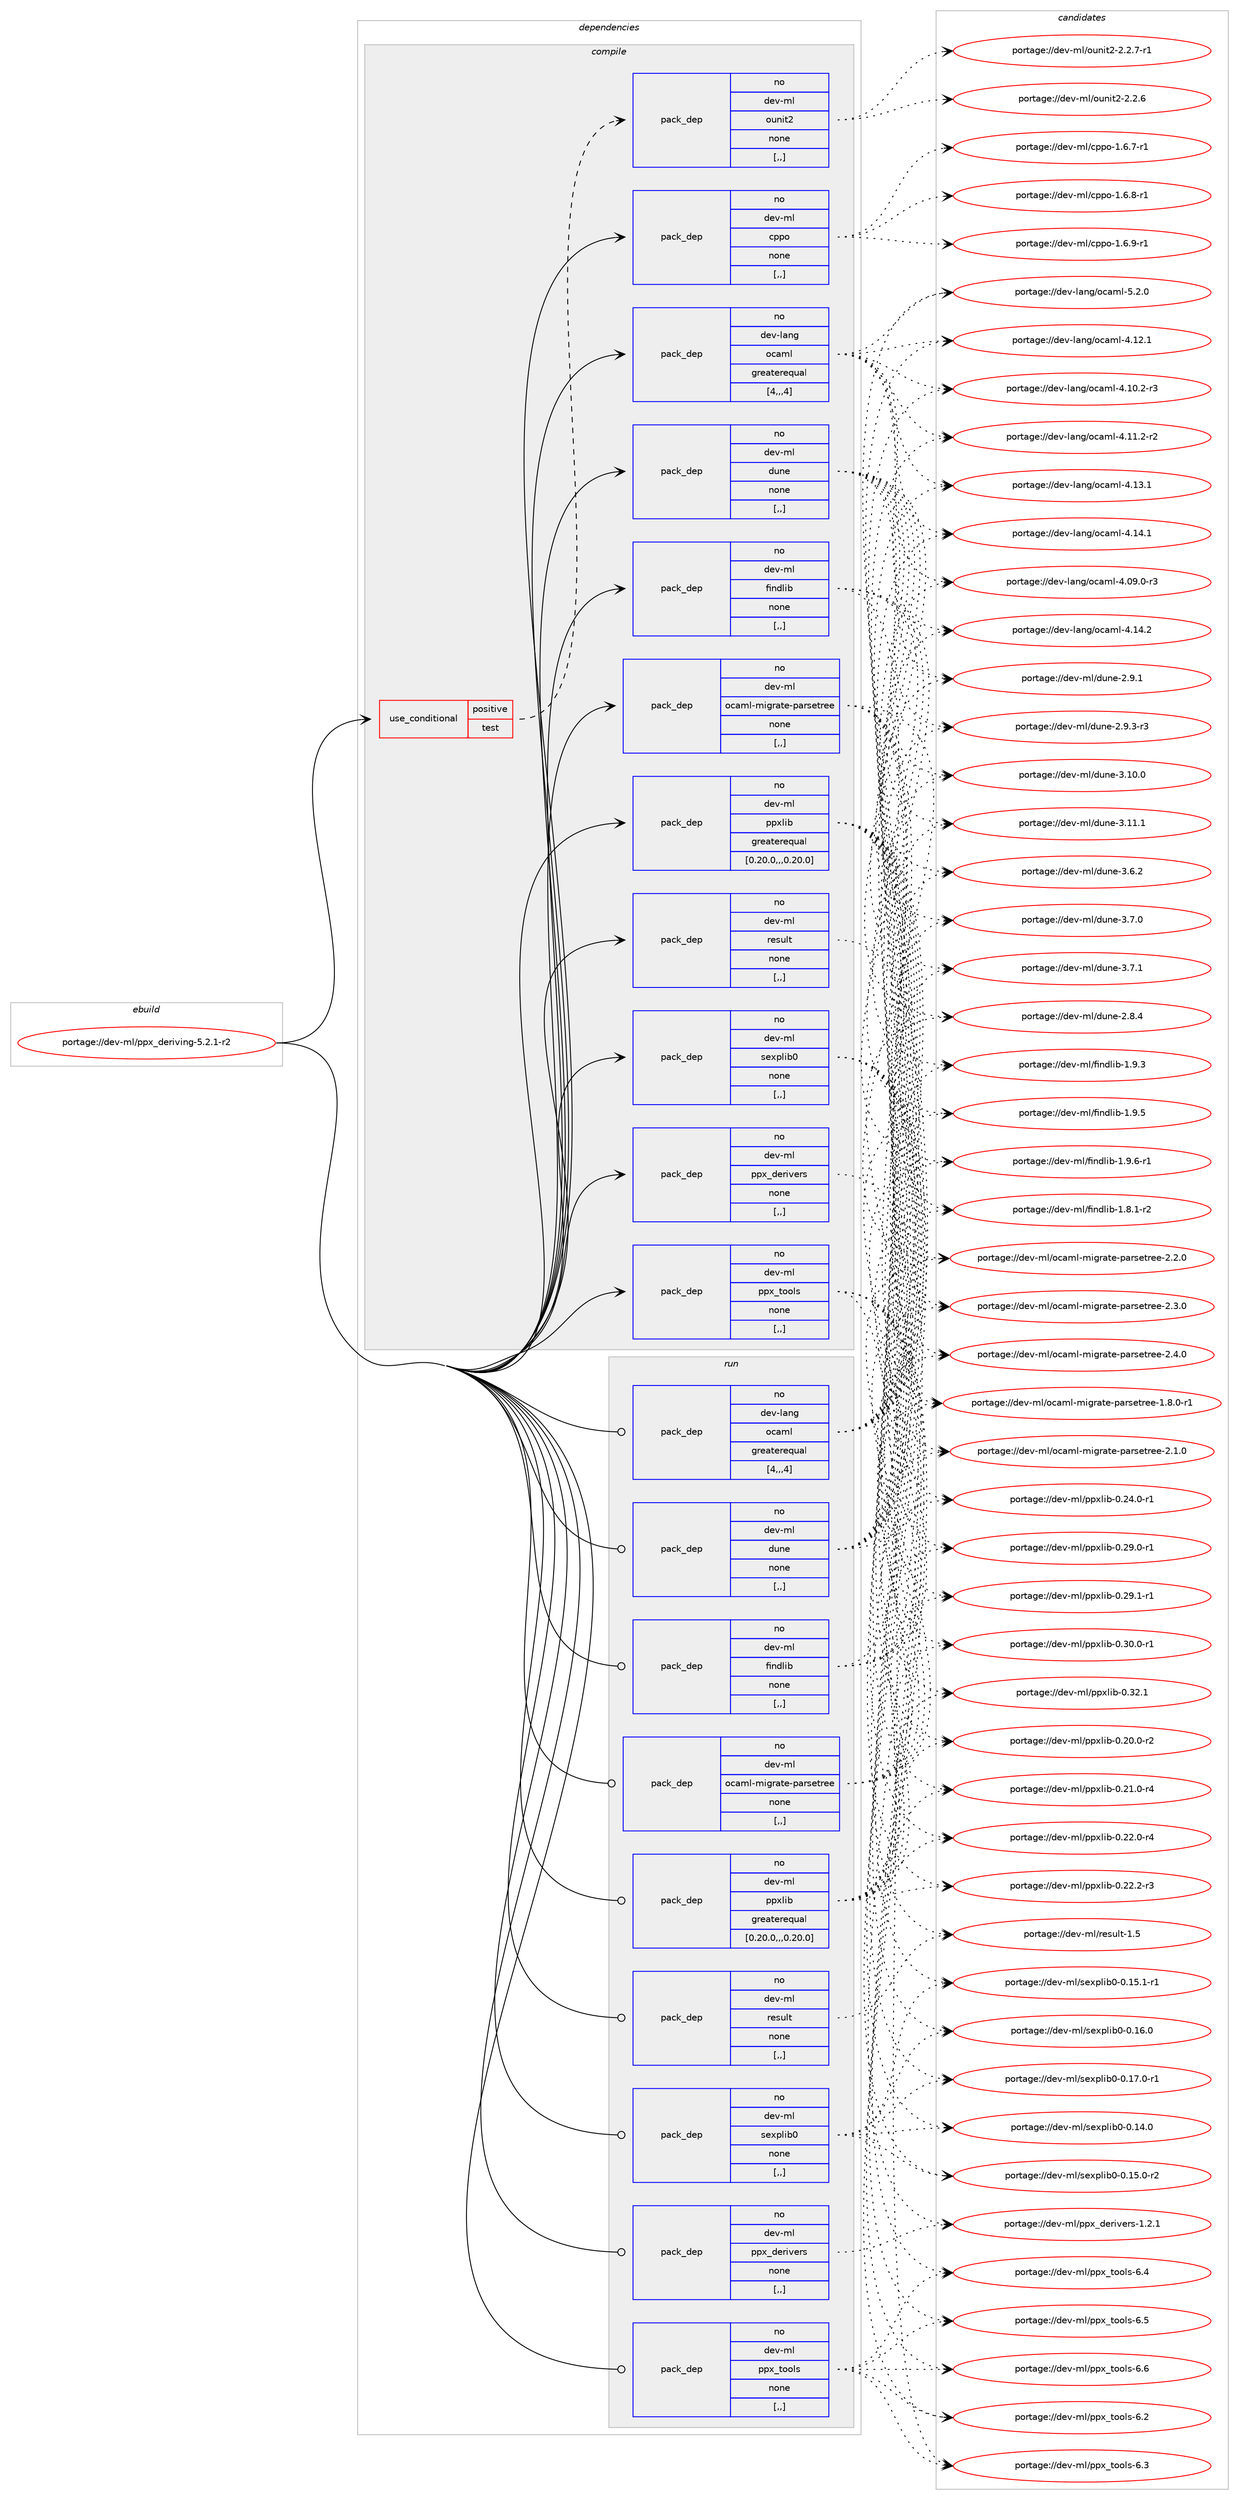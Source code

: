 digraph prolog {

# *************
# Graph options
# *************

newrank=true;
concentrate=true;
compound=true;
graph [rankdir=LR,fontname=Helvetica,fontsize=10,ranksep=1.5];#, ranksep=2.5, nodesep=0.2];
edge  [arrowhead=vee];
node  [fontname=Helvetica,fontsize=10];

# **********
# The ebuild
# **********

subgraph cluster_leftcol {
color=gray;
rank=same;
label=<<i>ebuild</i>>;
id [label="portage://dev-ml/ppx_deriving-5.2.1-r2", color=red, width=4, href="../dev-ml/ppx_deriving-5.2.1-r2.svg"];
}

# ****************
# The dependencies
# ****************

subgraph cluster_midcol {
color=gray;
label=<<i>dependencies</i>>;
subgraph cluster_compile {
fillcolor="#eeeeee";
style=filled;
label=<<i>compile</i>>;
subgraph cond28876 {
dependency119371 [label=<<TABLE BORDER="0" CELLBORDER="1" CELLSPACING="0" CELLPADDING="4"><TR><TD ROWSPAN="3" CELLPADDING="10">use_conditional</TD></TR><TR><TD>positive</TD></TR><TR><TD>test</TD></TR></TABLE>>, shape=none, color=red];
subgraph pack89329 {
dependency119372 [label=<<TABLE BORDER="0" CELLBORDER="1" CELLSPACING="0" CELLPADDING="4" WIDTH="220"><TR><TD ROWSPAN="6" CELLPADDING="30">pack_dep</TD></TR><TR><TD WIDTH="110">no</TD></TR><TR><TD>dev-ml</TD></TR><TR><TD>ounit2</TD></TR><TR><TD>none</TD></TR><TR><TD>[,,]</TD></TR></TABLE>>, shape=none, color=blue];
}
dependency119371:e -> dependency119372:w [weight=20,style="dashed",arrowhead="vee"];
}
id:e -> dependency119371:w [weight=20,style="solid",arrowhead="vee"];
subgraph pack89330 {
dependency119373 [label=<<TABLE BORDER="0" CELLBORDER="1" CELLSPACING="0" CELLPADDING="4" WIDTH="220"><TR><TD ROWSPAN="6" CELLPADDING="30">pack_dep</TD></TR><TR><TD WIDTH="110">no</TD></TR><TR><TD>dev-lang</TD></TR><TR><TD>ocaml</TD></TR><TR><TD>greaterequal</TD></TR><TR><TD>[4,,,4]</TD></TR></TABLE>>, shape=none, color=blue];
}
id:e -> dependency119373:w [weight=20,style="solid",arrowhead="vee"];
subgraph pack89331 {
dependency119374 [label=<<TABLE BORDER="0" CELLBORDER="1" CELLSPACING="0" CELLPADDING="4" WIDTH="220"><TR><TD ROWSPAN="6" CELLPADDING="30">pack_dep</TD></TR><TR><TD WIDTH="110">no</TD></TR><TR><TD>dev-ml</TD></TR><TR><TD>cppo</TD></TR><TR><TD>none</TD></TR><TR><TD>[,,]</TD></TR></TABLE>>, shape=none, color=blue];
}
id:e -> dependency119374:w [weight=20,style="solid",arrowhead="vee"];
subgraph pack89332 {
dependency119375 [label=<<TABLE BORDER="0" CELLBORDER="1" CELLSPACING="0" CELLPADDING="4" WIDTH="220"><TR><TD ROWSPAN="6" CELLPADDING="30">pack_dep</TD></TR><TR><TD WIDTH="110">no</TD></TR><TR><TD>dev-ml</TD></TR><TR><TD>dune</TD></TR><TR><TD>none</TD></TR><TR><TD>[,,]</TD></TR></TABLE>>, shape=none, color=blue];
}
id:e -> dependency119375:w [weight=20,style="solid",arrowhead="vee"];
subgraph pack89333 {
dependency119376 [label=<<TABLE BORDER="0" CELLBORDER="1" CELLSPACING="0" CELLPADDING="4" WIDTH="220"><TR><TD ROWSPAN="6" CELLPADDING="30">pack_dep</TD></TR><TR><TD WIDTH="110">no</TD></TR><TR><TD>dev-ml</TD></TR><TR><TD>findlib</TD></TR><TR><TD>none</TD></TR><TR><TD>[,,]</TD></TR></TABLE>>, shape=none, color=blue];
}
id:e -> dependency119376:w [weight=20,style="solid",arrowhead="vee"];
subgraph pack89334 {
dependency119377 [label=<<TABLE BORDER="0" CELLBORDER="1" CELLSPACING="0" CELLPADDING="4" WIDTH="220"><TR><TD ROWSPAN="6" CELLPADDING="30">pack_dep</TD></TR><TR><TD WIDTH="110">no</TD></TR><TR><TD>dev-ml</TD></TR><TR><TD>ocaml-migrate-parsetree</TD></TR><TR><TD>none</TD></TR><TR><TD>[,,]</TD></TR></TABLE>>, shape=none, color=blue];
}
id:e -> dependency119377:w [weight=20,style="solid",arrowhead="vee"];
subgraph pack89335 {
dependency119378 [label=<<TABLE BORDER="0" CELLBORDER="1" CELLSPACING="0" CELLPADDING="4" WIDTH="220"><TR><TD ROWSPAN="6" CELLPADDING="30">pack_dep</TD></TR><TR><TD WIDTH="110">no</TD></TR><TR><TD>dev-ml</TD></TR><TR><TD>ppx_derivers</TD></TR><TR><TD>none</TD></TR><TR><TD>[,,]</TD></TR></TABLE>>, shape=none, color=blue];
}
id:e -> dependency119378:w [weight=20,style="solid",arrowhead="vee"];
subgraph pack89336 {
dependency119379 [label=<<TABLE BORDER="0" CELLBORDER="1" CELLSPACING="0" CELLPADDING="4" WIDTH="220"><TR><TD ROWSPAN="6" CELLPADDING="30">pack_dep</TD></TR><TR><TD WIDTH="110">no</TD></TR><TR><TD>dev-ml</TD></TR><TR><TD>ppx_tools</TD></TR><TR><TD>none</TD></TR><TR><TD>[,,]</TD></TR></TABLE>>, shape=none, color=blue];
}
id:e -> dependency119379:w [weight=20,style="solid",arrowhead="vee"];
subgraph pack89337 {
dependency119380 [label=<<TABLE BORDER="0" CELLBORDER="1" CELLSPACING="0" CELLPADDING="4" WIDTH="220"><TR><TD ROWSPAN="6" CELLPADDING="30">pack_dep</TD></TR><TR><TD WIDTH="110">no</TD></TR><TR><TD>dev-ml</TD></TR><TR><TD>ppxlib</TD></TR><TR><TD>greaterequal</TD></TR><TR><TD>[0.20.0,,,0.20.0]</TD></TR></TABLE>>, shape=none, color=blue];
}
id:e -> dependency119380:w [weight=20,style="solid",arrowhead="vee"];
subgraph pack89338 {
dependency119381 [label=<<TABLE BORDER="0" CELLBORDER="1" CELLSPACING="0" CELLPADDING="4" WIDTH="220"><TR><TD ROWSPAN="6" CELLPADDING="30">pack_dep</TD></TR><TR><TD WIDTH="110">no</TD></TR><TR><TD>dev-ml</TD></TR><TR><TD>result</TD></TR><TR><TD>none</TD></TR><TR><TD>[,,]</TD></TR></TABLE>>, shape=none, color=blue];
}
id:e -> dependency119381:w [weight=20,style="solid",arrowhead="vee"];
subgraph pack89339 {
dependency119382 [label=<<TABLE BORDER="0" CELLBORDER="1" CELLSPACING="0" CELLPADDING="4" WIDTH="220"><TR><TD ROWSPAN="6" CELLPADDING="30">pack_dep</TD></TR><TR><TD WIDTH="110">no</TD></TR><TR><TD>dev-ml</TD></TR><TR><TD>sexplib0</TD></TR><TR><TD>none</TD></TR><TR><TD>[,,]</TD></TR></TABLE>>, shape=none, color=blue];
}
id:e -> dependency119382:w [weight=20,style="solid",arrowhead="vee"];
}
subgraph cluster_compileandrun {
fillcolor="#eeeeee";
style=filled;
label=<<i>compile and run</i>>;
}
subgraph cluster_run {
fillcolor="#eeeeee";
style=filled;
label=<<i>run</i>>;
subgraph pack89340 {
dependency119383 [label=<<TABLE BORDER="0" CELLBORDER="1" CELLSPACING="0" CELLPADDING="4" WIDTH="220"><TR><TD ROWSPAN="6" CELLPADDING="30">pack_dep</TD></TR><TR><TD WIDTH="110">no</TD></TR><TR><TD>dev-lang</TD></TR><TR><TD>ocaml</TD></TR><TR><TD>greaterequal</TD></TR><TR><TD>[4,,,4]</TD></TR></TABLE>>, shape=none, color=blue];
}
id:e -> dependency119383:w [weight=20,style="solid",arrowhead="odot"];
subgraph pack89341 {
dependency119384 [label=<<TABLE BORDER="0" CELLBORDER="1" CELLSPACING="0" CELLPADDING="4" WIDTH="220"><TR><TD ROWSPAN="6" CELLPADDING="30">pack_dep</TD></TR><TR><TD WIDTH="110">no</TD></TR><TR><TD>dev-ml</TD></TR><TR><TD>dune</TD></TR><TR><TD>none</TD></TR><TR><TD>[,,]</TD></TR></TABLE>>, shape=none, color=blue];
}
id:e -> dependency119384:w [weight=20,style="solid",arrowhead="odot"];
subgraph pack89342 {
dependency119385 [label=<<TABLE BORDER="0" CELLBORDER="1" CELLSPACING="0" CELLPADDING="4" WIDTH="220"><TR><TD ROWSPAN="6" CELLPADDING="30">pack_dep</TD></TR><TR><TD WIDTH="110">no</TD></TR><TR><TD>dev-ml</TD></TR><TR><TD>findlib</TD></TR><TR><TD>none</TD></TR><TR><TD>[,,]</TD></TR></TABLE>>, shape=none, color=blue];
}
id:e -> dependency119385:w [weight=20,style="solid",arrowhead="odot"];
subgraph pack89343 {
dependency119386 [label=<<TABLE BORDER="0" CELLBORDER="1" CELLSPACING="0" CELLPADDING="4" WIDTH="220"><TR><TD ROWSPAN="6" CELLPADDING="30">pack_dep</TD></TR><TR><TD WIDTH="110">no</TD></TR><TR><TD>dev-ml</TD></TR><TR><TD>ocaml-migrate-parsetree</TD></TR><TR><TD>none</TD></TR><TR><TD>[,,]</TD></TR></TABLE>>, shape=none, color=blue];
}
id:e -> dependency119386:w [weight=20,style="solid",arrowhead="odot"];
subgraph pack89344 {
dependency119387 [label=<<TABLE BORDER="0" CELLBORDER="1" CELLSPACING="0" CELLPADDING="4" WIDTH="220"><TR><TD ROWSPAN="6" CELLPADDING="30">pack_dep</TD></TR><TR><TD WIDTH="110">no</TD></TR><TR><TD>dev-ml</TD></TR><TR><TD>ppx_derivers</TD></TR><TR><TD>none</TD></TR><TR><TD>[,,]</TD></TR></TABLE>>, shape=none, color=blue];
}
id:e -> dependency119387:w [weight=20,style="solid",arrowhead="odot"];
subgraph pack89345 {
dependency119388 [label=<<TABLE BORDER="0" CELLBORDER="1" CELLSPACING="0" CELLPADDING="4" WIDTH="220"><TR><TD ROWSPAN="6" CELLPADDING="30">pack_dep</TD></TR><TR><TD WIDTH="110">no</TD></TR><TR><TD>dev-ml</TD></TR><TR><TD>ppx_tools</TD></TR><TR><TD>none</TD></TR><TR><TD>[,,]</TD></TR></TABLE>>, shape=none, color=blue];
}
id:e -> dependency119388:w [weight=20,style="solid",arrowhead="odot"];
subgraph pack89346 {
dependency119389 [label=<<TABLE BORDER="0" CELLBORDER="1" CELLSPACING="0" CELLPADDING="4" WIDTH="220"><TR><TD ROWSPAN="6" CELLPADDING="30">pack_dep</TD></TR><TR><TD WIDTH="110">no</TD></TR><TR><TD>dev-ml</TD></TR><TR><TD>ppxlib</TD></TR><TR><TD>greaterequal</TD></TR><TR><TD>[0.20.0,,,0.20.0]</TD></TR></TABLE>>, shape=none, color=blue];
}
id:e -> dependency119389:w [weight=20,style="solid",arrowhead="odot"];
subgraph pack89347 {
dependency119390 [label=<<TABLE BORDER="0" CELLBORDER="1" CELLSPACING="0" CELLPADDING="4" WIDTH="220"><TR><TD ROWSPAN="6" CELLPADDING="30">pack_dep</TD></TR><TR><TD WIDTH="110">no</TD></TR><TR><TD>dev-ml</TD></TR><TR><TD>result</TD></TR><TR><TD>none</TD></TR><TR><TD>[,,]</TD></TR></TABLE>>, shape=none, color=blue];
}
id:e -> dependency119390:w [weight=20,style="solid",arrowhead="odot"];
subgraph pack89348 {
dependency119391 [label=<<TABLE BORDER="0" CELLBORDER="1" CELLSPACING="0" CELLPADDING="4" WIDTH="220"><TR><TD ROWSPAN="6" CELLPADDING="30">pack_dep</TD></TR><TR><TD WIDTH="110">no</TD></TR><TR><TD>dev-ml</TD></TR><TR><TD>sexplib0</TD></TR><TR><TD>none</TD></TR><TR><TD>[,,]</TD></TR></TABLE>>, shape=none, color=blue];
}
id:e -> dependency119391:w [weight=20,style="solid",arrowhead="odot"];
}
}

# **************
# The candidates
# **************

subgraph cluster_choices {
rank=same;
color=gray;
label=<<i>candidates</i>>;

subgraph choice89329 {
color=black;
nodesep=1;
choice100101118451091084711111711010511650455046504654 [label="portage://dev-ml/ounit2-2.2.6", color=red, width=4,href="../dev-ml/ounit2-2.2.6.svg"];
choice1001011184510910847111117110105116504550465046554511449 [label="portage://dev-ml/ounit2-2.2.7-r1", color=red, width=4,href="../dev-ml/ounit2-2.2.7-r1.svg"];
dependency119372:e -> choice100101118451091084711111711010511650455046504654:w [style=dotted,weight="100"];
dependency119372:e -> choice1001011184510910847111117110105116504550465046554511449:w [style=dotted,weight="100"];
}
subgraph choice89330 {
color=black;
nodesep=1;
choice1001011184510897110103471119997109108455246485746484511451 [label="portage://dev-lang/ocaml-4.09.0-r3", color=red, width=4,href="../dev-lang/ocaml-4.09.0-r3.svg"];
choice1001011184510897110103471119997109108455246494846504511451 [label="portage://dev-lang/ocaml-4.10.2-r3", color=red, width=4,href="../dev-lang/ocaml-4.10.2-r3.svg"];
choice1001011184510897110103471119997109108455246494946504511450 [label="portage://dev-lang/ocaml-4.11.2-r2", color=red, width=4,href="../dev-lang/ocaml-4.11.2-r2.svg"];
choice100101118451089711010347111999710910845524649504649 [label="portage://dev-lang/ocaml-4.12.1", color=red, width=4,href="../dev-lang/ocaml-4.12.1.svg"];
choice100101118451089711010347111999710910845524649514649 [label="portage://dev-lang/ocaml-4.13.1", color=red, width=4,href="../dev-lang/ocaml-4.13.1.svg"];
choice100101118451089711010347111999710910845524649524649 [label="portage://dev-lang/ocaml-4.14.1", color=red, width=4,href="../dev-lang/ocaml-4.14.1.svg"];
choice100101118451089711010347111999710910845524649524650 [label="portage://dev-lang/ocaml-4.14.2", color=red, width=4,href="../dev-lang/ocaml-4.14.2.svg"];
choice1001011184510897110103471119997109108455346504648 [label="portage://dev-lang/ocaml-5.2.0", color=red, width=4,href="../dev-lang/ocaml-5.2.0.svg"];
dependency119373:e -> choice1001011184510897110103471119997109108455246485746484511451:w [style=dotted,weight="100"];
dependency119373:e -> choice1001011184510897110103471119997109108455246494846504511451:w [style=dotted,weight="100"];
dependency119373:e -> choice1001011184510897110103471119997109108455246494946504511450:w [style=dotted,weight="100"];
dependency119373:e -> choice100101118451089711010347111999710910845524649504649:w [style=dotted,weight="100"];
dependency119373:e -> choice100101118451089711010347111999710910845524649514649:w [style=dotted,weight="100"];
dependency119373:e -> choice100101118451089711010347111999710910845524649524649:w [style=dotted,weight="100"];
dependency119373:e -> choice100101118451089711010347111999710910845524649524650:w [style=dotted,weight="100"];
dependency119373:e -> choice1001011184510897110103471119997109108455346504648:w [style=dotted,weight="100"];
}
subgraph choice89331 {
color=black;
nodesep=1;
choice1001011184510910847991121121114549465446554511449 [label="portage://dev-ml/cppo-1.6.7-r1", color=red, width=4,href="../dev-ml/cppo-1.6.7-r1.svg"];
choice1001011184510910847991121121114549465446564511449 [label="portage://dev-ml/cppo-1.6.8-r1", color=red, width=4,href="../dev-ml/cppo-1.6.8-r1.svg"];
choice1001011184510910847991121121114549465446574511449 [label="portage://dev-ml/cppo-1.6.9-r1", color=red, width=4,href="../dev-ml/cppo-1.6.9-r1.svg"];
dependency119374:e -> choice1001011184510910847991121121114549465446554511449:w [style=dotted,weight="100"];
dependency119374:e -> choice1001011184510910847991121121114549465446564511449:w [style=dotted,weight="100"];
dependency119374:e -> choice1001011184510910847991121121114549465446574511449:w [style=dotted,weight="100"];
}
subgraph choice89332 {
color=black;
nodesep=1;
choice1001011184510910847100117110101455046564652 [label="portage://dev-ml/dune-2.8.4", color=red, width=4,href="../dev-ml/dune-2.8.4.svg"];
choice1001011184510910847100117110101455046574649 [label="portage://dev-ml/dune-2.9.1", color=red, width=4,href="../dev-ml/dune-2.9.1.svg"];
choice10010111845109108471001171101014550465746514511451 [label="portage://dev-ml/dune-2.9.3-r3", color=red, width=4,href="../dev-ml/dune-2.9.3-r3.svg"];
choice100101118451091084710011711010145514649484648 [label="portage://dev-ml/dune-3.10.0", color=red, width=4,href="../dev-ml/dune-3.10.0.svg"];
choice100101118451091084710011711010145514649494649 [label="portage://dev-ml/dune-3.11.1", color=red, width=4,href="../dev-ml/dune-3.11.1.svg"];
choice1001011184510910847100117110101455146544650 [label="portage://dev-ml/dune-3.6.2", color=red, width=4,href="../dev-ml/dune-3.6.2.svg"];
choice1001011184510910847100117110101455146554648 [label="portage://dev-ml/dune-3.7.0", color=red, width=4,href="../dev-ml/dune-3.7.0.svg"];
choice1001011184510910847100117110101455146554649 [label="portage://dev-ml/dune-3.7.1", color=red, width=4,href="../dev-ml/dune-3.7.1.svg"];
dependency119375:e -> choice1001011184510910847100117110101455046564652:w [style=dotted,weight="100"];
dependency119375:e -> choice1001011184510910847100117110101455046574649:w [style=dotted,weight="100"];
dependency119375:e -> choice10010111845109108471001171101014550465746514511451:w [style=dotted,weight="100"];
dependency119375:e -> choice100101118451091084710011711010145514649484648:w [style=dotted,weight="100"];
dependency119375:e -> choice100101118451091084710011711010145514649494649:w [style=dotted,weight="100"];
dependency119375:e -> choice1001011184510910847100117110101455146544650:w [style=dotted,weight="100"];
dependency119375:e -> choice1001011184510910847100117110101455146554648:w [style=dotted,weight="100"];
dependency119375:e -> choice1001011184510910847100117110101455146554649:w [style=dotted,weight="100"];
}
subgraph choice89333 {
color=black;
nodesep=1;
choice1001011184510910847102105110100108105984549465646494511450 [label="portage://dev-ml/findlib-1.8.1-r2", color=red, width=4,href="../dev-ml/findlib-1.8.1-r2.svg"];
choice100101118451091084710210511010010810598454946574651 [label="portage://dev-ml/findlib-1.9.3", color=red, width=4,href="../dev-ml/findlib-1.9.3.svg"];
choice100101118451091084710210511010010810598454946574653 [label="portage://dev-ml/findlib-1.9.5", color=red, width=4,href="../dev-ml/findlib-1.9.5.svg"];
choice1001011184510910847102105110100108105984549465746544511449 [label="portage://dev-ml/findlib-1.9.6-r1", color=red, width=4,href="../dev-ml/findlib-1.9.6-r1.svg"];
dependency119376:e -> choice1001011184510910847102105110100108105984549465646494511450:w [style=dotted,weight="100"];
dependency119376:e -> choice100101118451091084710210511010010810598454946574651:w [style=dotted,weight="100"];
dependency119376:e -> choice100101118451091084710210511010010810598454946574653:w [style=dotted,weight="100"];
dependency119376:e -> choice1001011184510910847102105110100108105984549465746544511449:w [style=dotted,weight="100"];
}
subgraph choice89334 {
color=black;
nodesep=1;
choice10010111845109108471119997109108451091051031149711610145112971141151011161141011014549465646484511449 [label="portage://dev-ml/ocaml-migrate-parsetree-1.8.0-r1", color=red, width=4,href="../dev-ml/ocaml-migrate-parsetree-1.8.0-r1.svg"];
choice1001011184510910847111999710910845109105103114971161014511297114115101116114101101455046494648 [label="portage://dev-ml/ocaml-migrate-parsetree-2.1.0", color=red, width=4,href="../dev-ml/ocaml-migrate-parsetree-2.1.0.svg"];
choice1001011184510910847111999710910845109105103114971161014511297114115101116114101101455046504648 [label="portage://dev-ml/ocaml-migrate-parsetree-2.2.0", color=red, width=4,href="../dev-ml/ocaml-migrate-parsetree-2.2.0.svg"];
choice1001011184510910847111999710910845109105103114971161014511297114115101116114101101455046514648 [label="portage://dev-ml/ocaml-migrate-parsetree-2.3.0", color=red, width=4,href="../dev-ml/ocaml-migrate-parsetree-2.3.0.svg"];
choice1001011184510910847111999710910845109105103114971161014511297114115101116114101101455046524648 [label="portage://dev-ml/ocaml-migrate-parsetree-2.4.0", color=red, width=4,href="../dev-ml/ocaml-migrate-parsetree-2.4.0.svg"];
dependency119377:e -> choice10010111845109108471119997109108451091051031149711610145112971141151011161141011014549465646484511449:w [style=dotted,weight="100"];
dependency119377:e -> choice1001011184510910847111999710910845109105103114971161014511297114115101116114101101455046494648:w [style=dotted,weight="100"];
dependency119377:e -> choice1001011184510910847111999710910845109105103114971161014511297114115101116114101101455046504648:w [style=dotted,weight="100"];
dependency119377:e -> choice1001011184510910847111999710910845109105103114971161014511297114115101116114101101455046514648:w [style=dotted,weight="100"];
dependency119377:e -> choice1001011184510910847111999710910845109105103114971161014511297114115101116114101101455046524648:w [style=dotted,weight="100"];
}
subgraph choice89335 {
color=black;
nodesep=1;
choice100101118451091084711211212095100101114105118101114115454946504649 [label="portage://dev-ml/ppx_derivers-1.2.1", color=red, width=4,href="../dev-ml/ppx_derivers-1.2.1.svg"];
dependency119378:e -> choice100101118451091084711211212095100101114105118101114115454946504649:w [style=dotted,weight="100"];
}
subgraph choice89336 {
color=black;
nodesep=1;
choice10010111845109108471121121209511611111110811545544650 [label="portage://dev-ml/ppx_tools-6.2", color=red, width=4,href="../dev-ml/ppx_tools-6.2.svg"];
choice10010111845109108471121121209511611111110811545544651 [label="portage://dev-ml/ppx_tools-6.3", color=red, width=4,href="../dev-ml/ppx_tools-6.3.svg"];
choice10010111845109108471121121209511611111110811545544652 [label="portage://dev-ml/ppx_tools-6.4", color=red, width=4,href="../dev-ml/ppx_tools-6.4.svg"];
choice10010111845109108471121121209511611111110811545544653 [label="portage://dev-ml/ppx_tools-6.5", color=red, width=4,href="../dev-ml/ppx_tools-6.5.svg"];
choice10010111845109108471121121209511611111110811545544654 [label="portage://dev-ml/ppx_tools-6.6", color=red, width=4,href="../dev-ml/ppx_tools-6.6.svg"];
dependency119379:e -> choice10010111845109108471121121209511611111110811545544650:w [style=dotted,weight="100"];
dependency119379:e -> choice10010111845109108471121121209511611111110811545544651:w [style=dotted,weight="100"];
dependency119379:e -> choice10010111845109108471121121209511611111110811545544652:w [style=dotted,weight="100"];
dependency119379:e -> choice10010111845109108471121121209511611111110811545544653:w [style=dotted,weight="100"];
dependency119379:e -> choice10010111845109108471121121209511611111110811545544654:w [style=dotted,weight="100"];
}
subgraph choice89337 {
color=black;
nodesep=1;
choice100101118451091084711211212010810598454846504846484511450 [label="portage://dev-ml/ppxlib-0.20.0-r2", color=red, width=4,href="../dev-ml/ppxlib-0.20.0-r2.svg"];
choice100101118451091084711211212010810598454846504946484511452 [label="portage://dev-ml/ppxlib-0.21.0-r4", color=red, width=4,href="../dev-ml/ppxlib-0.21.0-r4.svg"];
choice100101118451091084711211212010810598454846505046484511452 [label="portage://dev-ml/ppxlib-0.22.0-r4", color=red, width=4,href="../dev-ml/ppxlib-0.22.0-r4.svg"];
choice100101118451091084711211212010810598454846505046504511451 [label="portage://dev-ml/ppxlib-0.22.2-r3", color=red, width=4,href="../dev-ml/ppxlib-0.22.2-r3.svg"];
choice100101118451091084711211212010810598454846505246484511449 [label="portage://dev-ml/ppxlib-0.24.0-r1", color=red, width=4,href="../dev-ml/ppxlib-0.24.0-r1.svg"];
choice100101118451091084711211212010810598454846505746484511449 [label="portage://dev-ml/ppxlib-0.29.0-r1", color=red, width=4,href="../dev-ml/ppxlib-0.29.0-r1.svg"];
choice100101118451091084711211212010810598454846505746494511449 [label="portage://dev-ml/ppxlib-0.29.1-r1", color=red, width=4,href="../dev-ml/ppxlib-0.29.1-r1.svg"];
choice100101118451091084711211212010810598454846514846484511449 [label="portage://dev-ml/ppxlib-0.30.0-r1", color=red, width=4,href="../dev-ml/ppxlib-0.30.0-r1.svg"];
choice10010111845109108471121121201081059845484651504649 [label="portage://dev-ml/ppxlib-0.32.1", color=red, width=4,href="../dev-ml/ppxlib-0.32.1.svg"];
dependency119380:e -> choice100101118451091084711211212010810598454846504846484511450:w [style=dotted,weight="100"];
dependency119380:e -> choice100101118451091084711211212010810598454846504946484511452:w [style=dotted,weight="100"];
dependency119380:e -> choice100101118451091084711211212010810598454846505046484511452:w [style=dotted,weight="100"];
dependency119380:e -> choice100101118451091084711211212010810598454846505046504511451:w [style=dotted,weight="100"];
dependency119380:e -> choice100101118451091084711211212010810598454846505246484511449:w [style=dotted,weight="100"];
dependency119380:e -> choice100101118451091084711211212010810598454846505746484511449:w [style=dotted,weight="100"];
dependency119380:e -> choice100101118451091084711211212010810598454846505746494511449:w [style=dotted,weight="100"];
dependency119380:e -> choice100101118451091084711211212010810598454846514846484511449:w [style=dotted,weight="100"];
dependency119380:e -> choice10010111845109108471121121201081059845484651504649:w [style=dotted,weight="100"];
}
subgraph choice89338 {
color=black;
nodesep=1;
choice100101118451091084711410111511710811645494653 [label="portage://dev-ml/result-1.5", color=red, width=4,href="../dev-ml/result-1.5.svg"];
dependency119381:e -> choice100101118451091084711410111511710811645494653:w [style=dotted,weight="100"];
}
subgraph choice89339 {
color=black;
nodesep=1;
choice1001011184510910847115101120112108105984845484649524648 [label="portage://dev-ml/sexplib0-0.14.0", color=red, width=4,href="../dev-ml/sexplib0-0.14.0.svg"];
choice10010111845109108471151011201121081059848454846495346484511450 [label="portage://dev-ml/sexplib0-0.15.0-r2", color=red, width=4,href="../dev-ml/sexplib0-0.15.0-r2.svg"];
choice10010111845109108471151011201121081059848454846495346494511449 [label="portage://dev-ml/sexplib0-0.15.1-r1", color=red, width=4,href="../dev-ml/sexplib0-0.15.1-r1.svg"];
choice1001011184510910847115101120112108105984845484649544648 [label="portage://dev-ml/sexplib0-0.16.0", color=red, width=4,href="../dev-ml/sexplib0-0.16.0.svg"];
choice10010111845109108471151011201121081059848454846495546484511449 [label="portage://dev-ml/sexplib0-0.17.0-r1", color=red, width=4,href="../dev-ml/sexplib0-0.17.0-r1.svg"];
dependency119382:e -> choice1001011184510910847115101120112108105984845484649524648:w [style=dotted,weight="100"];
dependency119382:e -> choice10010111845109108471151011201121081059848454846495346484511450:w [style=dotted,weight="100"];
dependency119382:e -> choice10010111845109108471151011201121081059848454846495346494511449:w [style=dotted,weight="100"];
dependency119382:e -> choice1001011184510910847115101120112108105984845484649544648:w [style=dotted,weight="100"];
dependency119382:e -> choice10010111845109108471151011201121081059848454846495546484511449:w [style=dotted,weight="100"];
}
subgraph choice89340 {
color=black;
nodesep=1;
choice1001011184510897110103471119997109108455246485746484511451 [label="portage://dev-lang/ocaml-4.09.0-r3", color=red, width=4,href="../dev-lang/ocaml-4.09.0-r3.svg"];
choice1001011184510897110103471119997109108455246494846504511451 [label="portage://dev-lang/ocaml-4.10.2-r3", color=red, width=4,href="../dev-lang/ocaml-4.10.2-r3.svg"];
choice1001011184510897110103471119997109108455246494946504511450 [label="portage://dev-lang/ocaml-4.11.2-r2", color=red, width=4,href="../dev-lang/ocaml-4.11.2-r2.svg"];
choice100101118451089711010347111999710910845524649504649 [label="portage://dev-lang/ocaml-4.12.1", color=red, width=4,href="../dev-lang/ocaml-4.12.1.svg"];
choice100101118451089711010347111999710910845524649514649 [label="portage://dev-lang/ocaml-4.13.1", color=red, width=4,href="../dev-lang/ocaml-4.13.1.svg"];
choice100101118451089711010347111999710910845524649524649 [label="portage://dev-lang/ocaml-4.14.1", color=red, width=4,href="../dev-lang/ocaml-4.14.1.svg"];
choice100101118451089711010347111999710910845524649524650 [label="portage://dev-lang/ocaml-4.14.2", color=red, width=4,href="../dev-lang/ocaml-4.14.2.svg"];
choice1001011184510897110103471119997109108455346504648 [label="portage://dev-lang/ocaml-5.2.0", color=red, width=4,href="../dev-lang/ocaml-5.2.0.svg"];
dependency119383:e -> choice1001011184510897110103471119997109108455246485746484511451:w [style=dotted,weight="100"];
dependency119383:e -> choice1001011184510897110103471119997109108455246494846504511451:w [style=dotted,weight="100"];
dependency119383:e -> choice1001011184510897110103471119997109108455246494946504511450:w [style=dotted,weight="100"];
dependency119383:e -> choice100101118451089711010347111999710910845524649504649:w [style=dotted,weight="100"];
dependency119383:e -> choice100101118451089711010347111999710910845524649514649:w [style=dotted,weight="100"];
dependency119383:e -> choice100101118451089711010347111999710910845524649524649:w [style=dotted,weight="100"];
dependency119383:e -> choice100101118451089711010347111999710910845524649524650:w [style=dotted,weight="100"];
dependency119383:e -> choice1001011184510897110103471119997109108455346504648:w [style=dotted,weight="100"];
}
subgraph choice89341 {
color=black;
nodesep=1;
choice1001011184510910847100117110101455046564652 [label="portage://dev-ml/dune-2.8.4", color=red, width=4,href="../dev-ml/dune-2.8.4.svg"];
choice1001011184510910847100117110101455046574649 [label="portage://dev-ml/dune-2.9.1", color=red, width=4,href="../dev-ml/dune-2.9.1.svg"];
choice10010111845109108471001171101014550465746514511451 [label="portage://dev-ml/dune-2.9.3-r3", color=red, width=4,href="../dev-ml/dune-2.9.3-r3.svg"];
choice100101118451091084710011711010145514649484648 [label="portage://dev-ml/dune-3.10.0", color=red, width=4,href="../dev-ml/dune-3.10.0.svg"];
choice100101118451091084710011711010145514649494649 [label="portage://dev-ml/dune-3.11.1", color=red, width=4,href="../dev-ml/dune-3.11.1.svg"];
choice1001011184510910847100117110101455146544650 [label="portage://dev-ml/dune-3.6.2", color=red, width=4,href="../dev-ml/dune-3.6.2.svg"];
choice1001011184510910847100117110101455146554648 [label="portage://dev-ml/dune-3.7.0", color=red, width=4,href="../dev-ml/dune-3.7.0.svg"];
choice1001011184510910847100117110101455146554649 [label="portage://dev-ml/dune-3.7.1", color=red, width=4,href="../dev-ml/dune-3.7.1.svg"];
dependency119384:e -> choice1001011184510910847100117110101455046564652:w [style=dotted,weight="100"];
dependency119384:e -> choice1001011184510910847100117110101455046574649:w [style=dotted,weight="100"];
dependency119384:e -> choice10010111845109108471001171101014550465746514511451:w [style=dotted,weight="100"];
dependency119384:e -> choice100101118451091084710011711010145514649484648:w [style=dotted,weight="100"];
dependency119384:e -> choice100101118451091084710011711010145514649494649:w [style=dotted,weight="100"];
dependency119384:e -> choice1001011184510910847100117110101455146544650:w [style=dotted,weight="100"];
dependency119384:e -> choice1001011184510910847100117110101455146554648:w [style=dotted,weight="100"];
dependency119384:e -> choice1001011184510910847100117110101455146554649:w [style=dotted,weight="100"];
}
subgraph choice89342 {
color=black;
nodesep=1;
choice1001011184510910847102105110100108105984549465646494511450 [label="portage://dev-ml/findlib-1.8.1-r2", color=red, width=4,href="../dev-ml/findlib-1.8.1-r2.svg"];
choice100101118451091084710210511010010810598454946574651 [label="portage://dev-ml/findlib-1.9.3", color=red, width=4,href="../dev-ml/findlib-1.9.3.svg"];
choice100101118451091084710210511010010810598454946574653 [label="portage://dev-ml/findlib-1.9.5", color=red, width=4,href="../dev-ml/findlib-1.9.5.svg"];
choice1001011184510910847102105110100108105984549465746544511449 [label="portage://dev-ml/findlib-1.9.6-r1", color=red, width=4,href="../dev-ml/findlib-1.9.6-r1.svg"];
dependency119385:e -> choice1001011184510910847102105110100108105984549465646494511450:w [style=dotted,weight="100"];
dependency119385:e -> choice100101118451091084710210511010010810598454946574651:w [style=dotted,weight="100"];
dependency119385:e -> choice100101118451091084710210511010010810598454946574653:w [style=dotted,weight="100"];
dependency119385:e -> choice1001011184510910847102105110100108105984549465746544511449:w [style=dotted,weight="100"];
}
subgraph choice89343 {
color=black;
nodesep=1;
choice10010111845109108471119997109108451091051031149711610145112971141151011161141011014549465646484511449 [label="portage://dev-ml/ocaml-migrate-parsetree-1.8.0-r1", color=red, width=4,href="../dev-ml/ocaml-migrate-parsetree-1.8.0-r1.svg"];
choice1001011184510910847111999710910845109105103114971161014511297114115101116114101101455046494648 [label="portage://dev-ml/ocaml-migrate-parsetree-2.1.0", color=red, width=4,href="../dev-ml/ocaml-migrate-parsetree-2.1.0.svg"];
choice1001011184510910847111999710910845109105103114971161014511297114115101116114101101455046504648 [label="portage://dev-ml/ocaml-migrate-parsetree-2.2.0", color=red, width=4,href="../dev-ml/ocaml-migrate-parsetree-2.2.0.svg"];
choice1001011184510910847111999710910845109105103114971161014511297114115101116114101101455046514648 [label="portage://dev-ml/ocaml-migrate-parsetree-2.3.0", color=red, width=4,href="../dev-ml/ocaml-migrate-parsetree-2.3.0.svg"];
choice1001011184510910847111999710910845109105103114971161014511297114115101116114101101455046524648 [label="portage://dev-ml/ocaml-migrate-parsetree-2.4.0", color=red, width=4,href="../dev-ml/ocaml-migrate-parsetree-2.4.0.svg"];
dependency119386:e -> choice10010111845109108471119997109108451091051031149711610145112971141151011161141011014549465646484511449:w [style=dotted,weight="100"];
dependency119386:e -> choice1001011184510910847111999710910845109105103114971161014511297114115101116114101101455046494648:w [style=dotted,weight="100"];
dependency119386:e -> choice1001011184510910847111999710910845109105103114971161014511297114115101116114101101455046504648:w [style=dotted,weight="100"];
dependency119386:e -> choice1001011184510910847111999710910845109105103114971161014511297114115101116114101101455046514648:w [style=dotted,weight="100"];
dependency119386:e -> choice1001011184510910847111999710910845109105103114971161014511297114115101116114101101455046524648:w [style=dotted,weight="100"];
}
subgraph choice89344 {
color=black;
nodesep=1;
choice100101118451091084711211212095100101114105118101114115454946504649 [label="portage://dev-ml/ppx_derivers-1.2.1", color=red, width=4,href="../dev-ml/ppx_derivers-1.2.1.svg"];
dependency119387:e -> choice100101118451091084711211212095100101114105118101114115454946504649:w [style=dotted,weight="100"];
}
subgraph choice89345 {
color=black;
nodesep=1;
choice10010111845109108471121121209511611111110811545544650 [label="portage://dev-ml/ppx_tools-6.2", color=red, width=4,href="../dev-ml/ppx_tools-6.2.svg"];
choice10010111845109108471121121209511611111110811545544651 [label="portage://dev-ml/ppx_tools-6.3", color=red, width=4,href="../dev-ml/ppx_tools-6.3.svg"];
choice10010111845109108471121121209511611111110811545544652 [label="portage://dev-ml/ppx_tools-6.4", color=red, width=4,href="../dev-ml/ppx_tools-6.4.svg"];
choice10010111845109108471121121209511611111110811545544653 [label="portage://dev-ml/ppx_tools-6.5", color=red, width=4,href="../dev-ml/ppx_tools-6.5.svg"];
choice10010111845109108471121121209511611111110811545544654 [label="portage://dev-ml/ppx_tools-6.6", color=red, width=4,href="../dev-ml/ppx_tools-6.6.svg"];
dependency119388:e -> choice10010111845109108471121121209511611111110811545544650:w [style=dotted,weight="100"];
dependency119388:e -> choice10010111845109108471121121209511611111110811545544651:w [style=dotted,weight="100"];
dependency119388:e -> choice10010111845109108471121121209511611111110811545544652:w [style=dotted,weight="100"];
dependency119388:e -> choice10010111845109108471121121209511611111110811545544653:w [style=dotted,weight="100"];
dependency119388:e -> choice10010111845109108471121121209511611111110811545544654:w [style=dotted,weight="100"];
}
subgraph choice89346 {
color=black;
nodesep=1;
choice100101118451091084711211212010810598454846504846484511450 [label="portage://dev-ml/ppxlib-0.20.0-r2", color=red, width=4,href="../dev-ml/ppxlib-0.20.0-r2.svg"];
choice100101118451091084711211212010810598454846504946484511452 [label="portage://dev-ml/ppxlib-0.21.0-r4", color=red, width=4,href="../dev-ml/ppxlib-0.21.0-r4.svg"];
choice100101118451091084711211212010810598454846505046484511452 [label="portage://dev-ml/ppxlib-0.22.0-r4", color=red, width=4,href="../dev-ml/ppxlib-0.22.0-r4.svg"];
choice100101118451091084711211212010810598454846505046504511451 [label="portage://dev-ml/ppxlib-0.22.2-r3", color=red, width=4,href="../dev-ml/ppxlib-0.22.2-r3.svg"];
choice100101118451091084711211212010810598454846505246484511449 [label="portage://dev-ml/ppxlib-0.24.0-r1", color=red, width=4,href="../dev-ml/ppxlib-0.24.0-r1.svg"];
choice100101118451091084711211212010810598454846505746484511449 [label="portage://dev-ml/ppxlib-0.29.0-r1", color=red, width=4,href="../dev-ml/ppxlib-0.29.0-r1.svg"];
choice100101118451091084711211212010810598454846505746494511449 [label="portage://dev-ml/ppxlib-0.29.1-r1", color=red, width=4,href="../dev-ml/ppxlib-0.29.1-r1.svg"];
choice100101118451091084711211212010810598454846514846484511449 [label="portage://dev-ml/ppxlib-0.30.0-r1", color=red, width=4,href="../dev-ml/ppxlib-0.30.0-r1.svg"];
choice10010111845109108471121121201081059845484651504649 [label="portage://dev-ml/ppxlib-0.32.1", color=red, width=4,href="../dev-ml/ppxlib-0.32.1.svg"];
dependency119389:e -> choice100101118451091084711211212010810598454846504846484511450:w [style=dotted,weight="100"];
dependency119389:e -> choice100101118451091084711211212010810598454846504946484511452:w [style=dotted,weight="100"];
dependency119389:e -> choice100101118451091084711211212010810598454846505046484511452:w [style=dotted,weight="100"];
dependency119389:e -> choice100101118451091084711211212010810598454846505046504511451:w [style=dotted,weight="100"];
dependency119389:e -> choice100101118451091084711211212010810598454846505246484511449:w [style=dotted,weight="100"];
dependency119389:e -> choice100101118451091084711211212010810598454846505746484511449:w [style=dotted,weight="100"];
dependency119389:e -> choice100101118451091084711211212010810598454846505746494511449:w [style=dotted,weight="100"];
dependency119389:e -> choice100101118451091084711211212010810598454846514846484511449:w [style=dotted,weight="100"];
dependency119389:e -> choice10010111845109108471121121201081059845484651504649:w [style=dotted,weight="100"];
}
subgraph choice89347 {
color=black;
nodesep=1;
choice100101118451091084711410111511710811645494653 [label="portage://dev-ml/result-1.5", color=red, width=4,href="../dev-ml/result-1.5.svg"];
dependency119390:e -> choice100101118451091084711410111511710811645494653:w [style=dotted,weight="100"];
}
subgraph choice89348 {
color=black;
nodesep=1;
choice1001011184510910847115101120112108105984845484649524648 [label="portage://dev-ml/sexplib0-0.14.0", color=red, width=4,href="../dev-ml/sexplib0-0.14.0.svg"];
choice10010111845109108471151011201121081059848454846495346484511450 [label="portage://dev-ml/sexplib0-0.15.0-r2", color=red, width=4,href="../dev-ml/sexplib0-0.15.0-r2.svg"];
choice10010111845109108471151011201121081059848454846495346494511449 [label="portage://dev-ml/sexplib0-0.15.1-r1", color=red, width=4,href="../dev-ml/sexplib0-0.15.1-r1.svg"];
choice1001011184510910847115101120112108105984845484649544648 [label="portage://dev-ml/sexplib0-0.16.0", color=red, width=4,href="../dev-ml/sexplib0-0.16.0.svg"];
choice10010111845109108471151011201121081059848454846495546484511449 [label="portage://dev-ml/sexplib0-0.17.0-r1", color=red, width=4,href="../dev-ml/sexplib0-0.17.0-r1.svg"];
dependency119391:e -> choice1001011184510910847115101120112108105984845484649524648:w [style=dotted,weight="100"];
dependency119391:e -> choice10010111845109108471151011201121081059848454846495346484511450:w [style=dotted,weight="100"];
dependency119391:e -> choice10010111845109108471151011201121081059848454846495346494511449:w [style=dotted,weight="100"];
dependency119391:e -> choice1001011184510910847115101120112108105984845484649544648:w [style=dotted,weight="100"];
dependency119391:e -> choice10010111845109108471151011201121081059848454846495546484511449:w [style=dotted,weight="100"];
}
}

}
